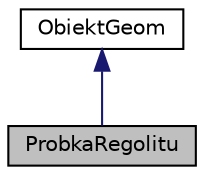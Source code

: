 digraph "ProbkaRegolitu"
{
 // LATEX_PDF_SIZE
  edge [fontname="Helvetica",fontsize="10",labelfontname="Helvetica",labelfontsize="10"];
  node [fontname="Helvetica",fontsize="10",shape=record];
  Node1 [label="ProbkaRegolitu",height=0.2,width=0.4,color="black", fillcolor="grey75", style="filled", fontcolor="black",tooltip="Klasa ProbkaRegolitu."];
  Node2 -> Node1 [dir="back",color="midnightblue",fontsize="10",style="solid"];
  Node2 [label="ObiektGeom",height=0.2,width=0.4,color="black", fillcolor="white", style="filled",URL="$class_obiekt_geom.html",tooltip="Klasa ObiektGeom."];
}

